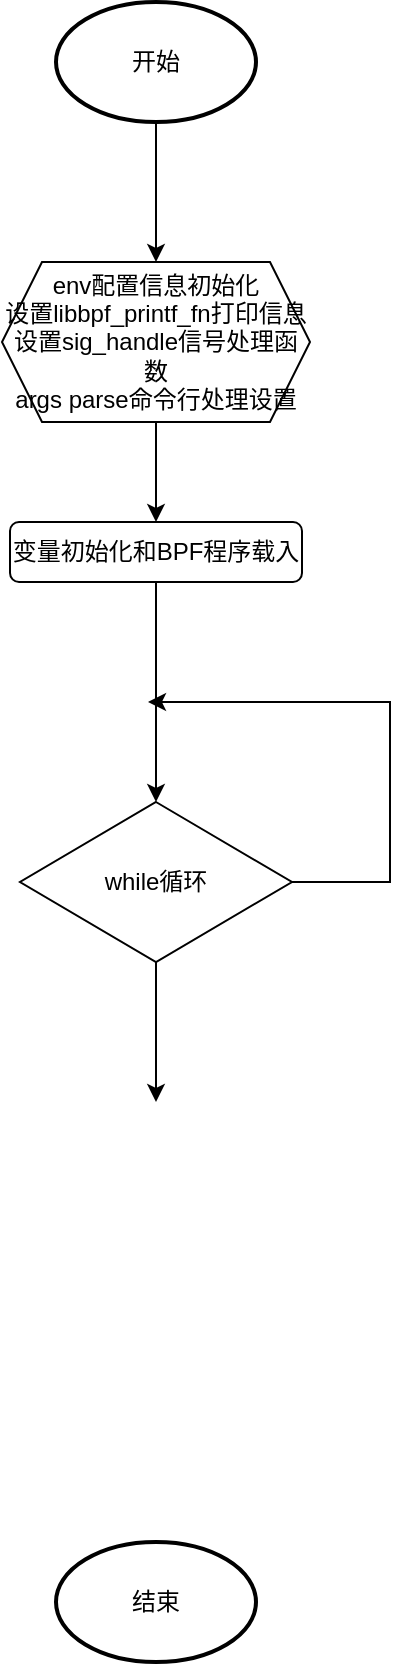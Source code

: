 <mxfile version="21.2.3" type="device">
  <diagram id="C5RBs43oDa-KdzZeNtuy" name="Page-1">
    <mxGraphModel dx="1562" dy="874" grid="1" gridSize="10" guides="1" tooltips="1" connect="1" arrows="1" fold="1" page="1" pageScale="1" pageWidth="827" pageHeight="1169" math="0" shadow="0">
      <root>
        <mxCell id="WIyWlLk6GJQsqaUBKTNV-0" />
        <mxCell id="WIyWlLk6GJQsqaUBKTNV-1" parent="WIyWlLk6GJQsqaUBKTNV-0" />
        <mxCell id="tRJ6lFhKasPoTzQyETNP-0" style="edgeStyle=orthogonalEdgeStyle;rounded=0;orthogonalLoop=1;jettySize=auto;html=1;entryX=0.5;entryY=0;entryDx=0;entryDy=0;" edge="1" parent="WIyWlLk6GJQsqaUBKTNV-1" source="tRJ6lFhKasPoTzQyETNP-1" target="tRJ6lFhKasPoTzQyETNP-3">
          <mxGeometry relative="1" as="geometry" />
        </mxCell>
        <mxCell id="tRJ6lFhKasPoTzQyETNP-1" value="开始" style="strokeWidth=2;html=1;shape=mxgraph.flowchart.start_1;whiteSpace=wrap;" vertex="1" parent="WIyWlLk6GJQsqaUBKTNV-1">
          <mxGeometry x="314" y="110" width="100" height="60" as="geometry" />
        </mxCell>
        <mxCell id="tRJ6lFhKasPoTzQyETNP-2" style="edgeStyle=orthogonalEdgeStyle;rounded=0;orthogonalLoop=1;jettySize=auto;html=1;entryX=0.5;entryY=0;entryDx=0;entryDy=0;" edge="1" parent="WIyWlLk6GJQsqaUBKTNV-1" source="tRJ6lFhKasPoTzQyETNP-3" target="tRJ6lFhKasPoTzQyETNP-5">
          <mxGeometry relative="1" as="geometry">
            <mxPoint x="364" y="370" as="targetPoint" />
          </mxGeometry>
        </mxCell>
        <mxCell id="tRJ6lFhKasPoTzQyETNP-3" value="env配置信息初始化&lt;br&gt;设置libbpf_printf_fn打印信息&lt;br&gt;设置sig_handle信号处理函数&lt;br&gt;args parse命令行处理设置" style="shape=hexagon;perimeter=hexagonPerimeter2;whiteSpace=wrap;html=1;fixedSize=1;" vertex="1" parent="WIyWlLk6GJQsqaUBKTNV-1">
          <mxGeometry x="287" y="240" width="154" height="80" as="geometry" />
        </mxCell>
        <mxCell id="tRJ6lFhKasPoTzQyETNP-4" style="edgeStyle=orthogonalEdgeStyle;rounded=0;orthogonalLoop=1;jettySize=auto;html=1;entryX=0.5;entryY=0;entryDx=0;entryDy=0;" edge="1" parent="WIyWlLk6GJQsqaUBKTNV-1" source="tRJ6lFhKasPoTzQyETNP-5" target="tRJ6lFhKasPoTzQyETNP-8">
          <mxGeometry relative="1" as="geometry" />
        </mxCell>
        <mxCell id="tRJ6lFhKasPoTzQyETNP-5" value="变量初始化和BPF程序载入" style="rounded=1;whiteSpace=wrap;html=1;" vertex="1" parent="WIyWlLk6GJQsqaUBKTNV-1">
          <mxGeometry x="291" y="370" width="146" height="30" as="geometry" />
        </mxCell>
        <mxCell id="tRJ6lFhKasPoTzQyETNP-6" style="edgeStyle=orthogonalEdgeStyle;rounded=0;orthogonalLoop=1;jettySize=auto;html=1;" edge="1" parent="WIyWlLk6GJQsqaUBKTNV-1" source="tRJ6lFhKasPoTzQyETNP-8">
          <mxGeometry relative="1" as="geometry">
            <mxPoint x="360" y="460" as="targetPoint" />
            <Array as="points">
              <mxPoint x="481" y="550" />
              <mxPoint x="481" y="460" />
              <mxPoint x="370" y="460" />
            </Array>
          </mxGeometry>
        </mxCell>
        <mxCell id="tRJ6lFhKasPoTzQyETNP-7" style="edgeStyle=orthogonalEdgeStyle;rounded=0;orthogonalLoop=1;jettySize=auto;html=1;" edge="1" parent="WIyWlLk6GJQsqaUBKTNV-1" source="tRJ6lFhKasPoTzQyETNP-8">
          <mxGeometry relative="1" as="geometry">
            <mxPoint x="364" y="660" as="targetPoint" />
          </mxGeometry>
        </mxCell>
        <mxCell id="tRJ6lFhKasPoTzQyETNP-8" value="while循环" style="rhombus;whiteSpace=wrap;html=1;" vertex="1" parent="WIyWlLk6GJQsqaUBKTNV-1">
          <mxGeometry x="296" y="510" width="136" height="80" as="geometry" />
        </mxCell>
        <mxCell id="tRJ6lFhKasPoTzQyETNP-9" value="结束" style="strokeWidth=2;html=1;shape=mxgraph.flowchart.start_1;whiteSpace=wrap;" vertex="1" parent="WIyWlLk6GJQsqaUBKTNV-1">
          <mxGeometry x="314" y="880" width="100" height="60" as="geometry" />
        </mxCell>
      </root>
    </mxGraphModel>
  </diagram>
</mxfile>

